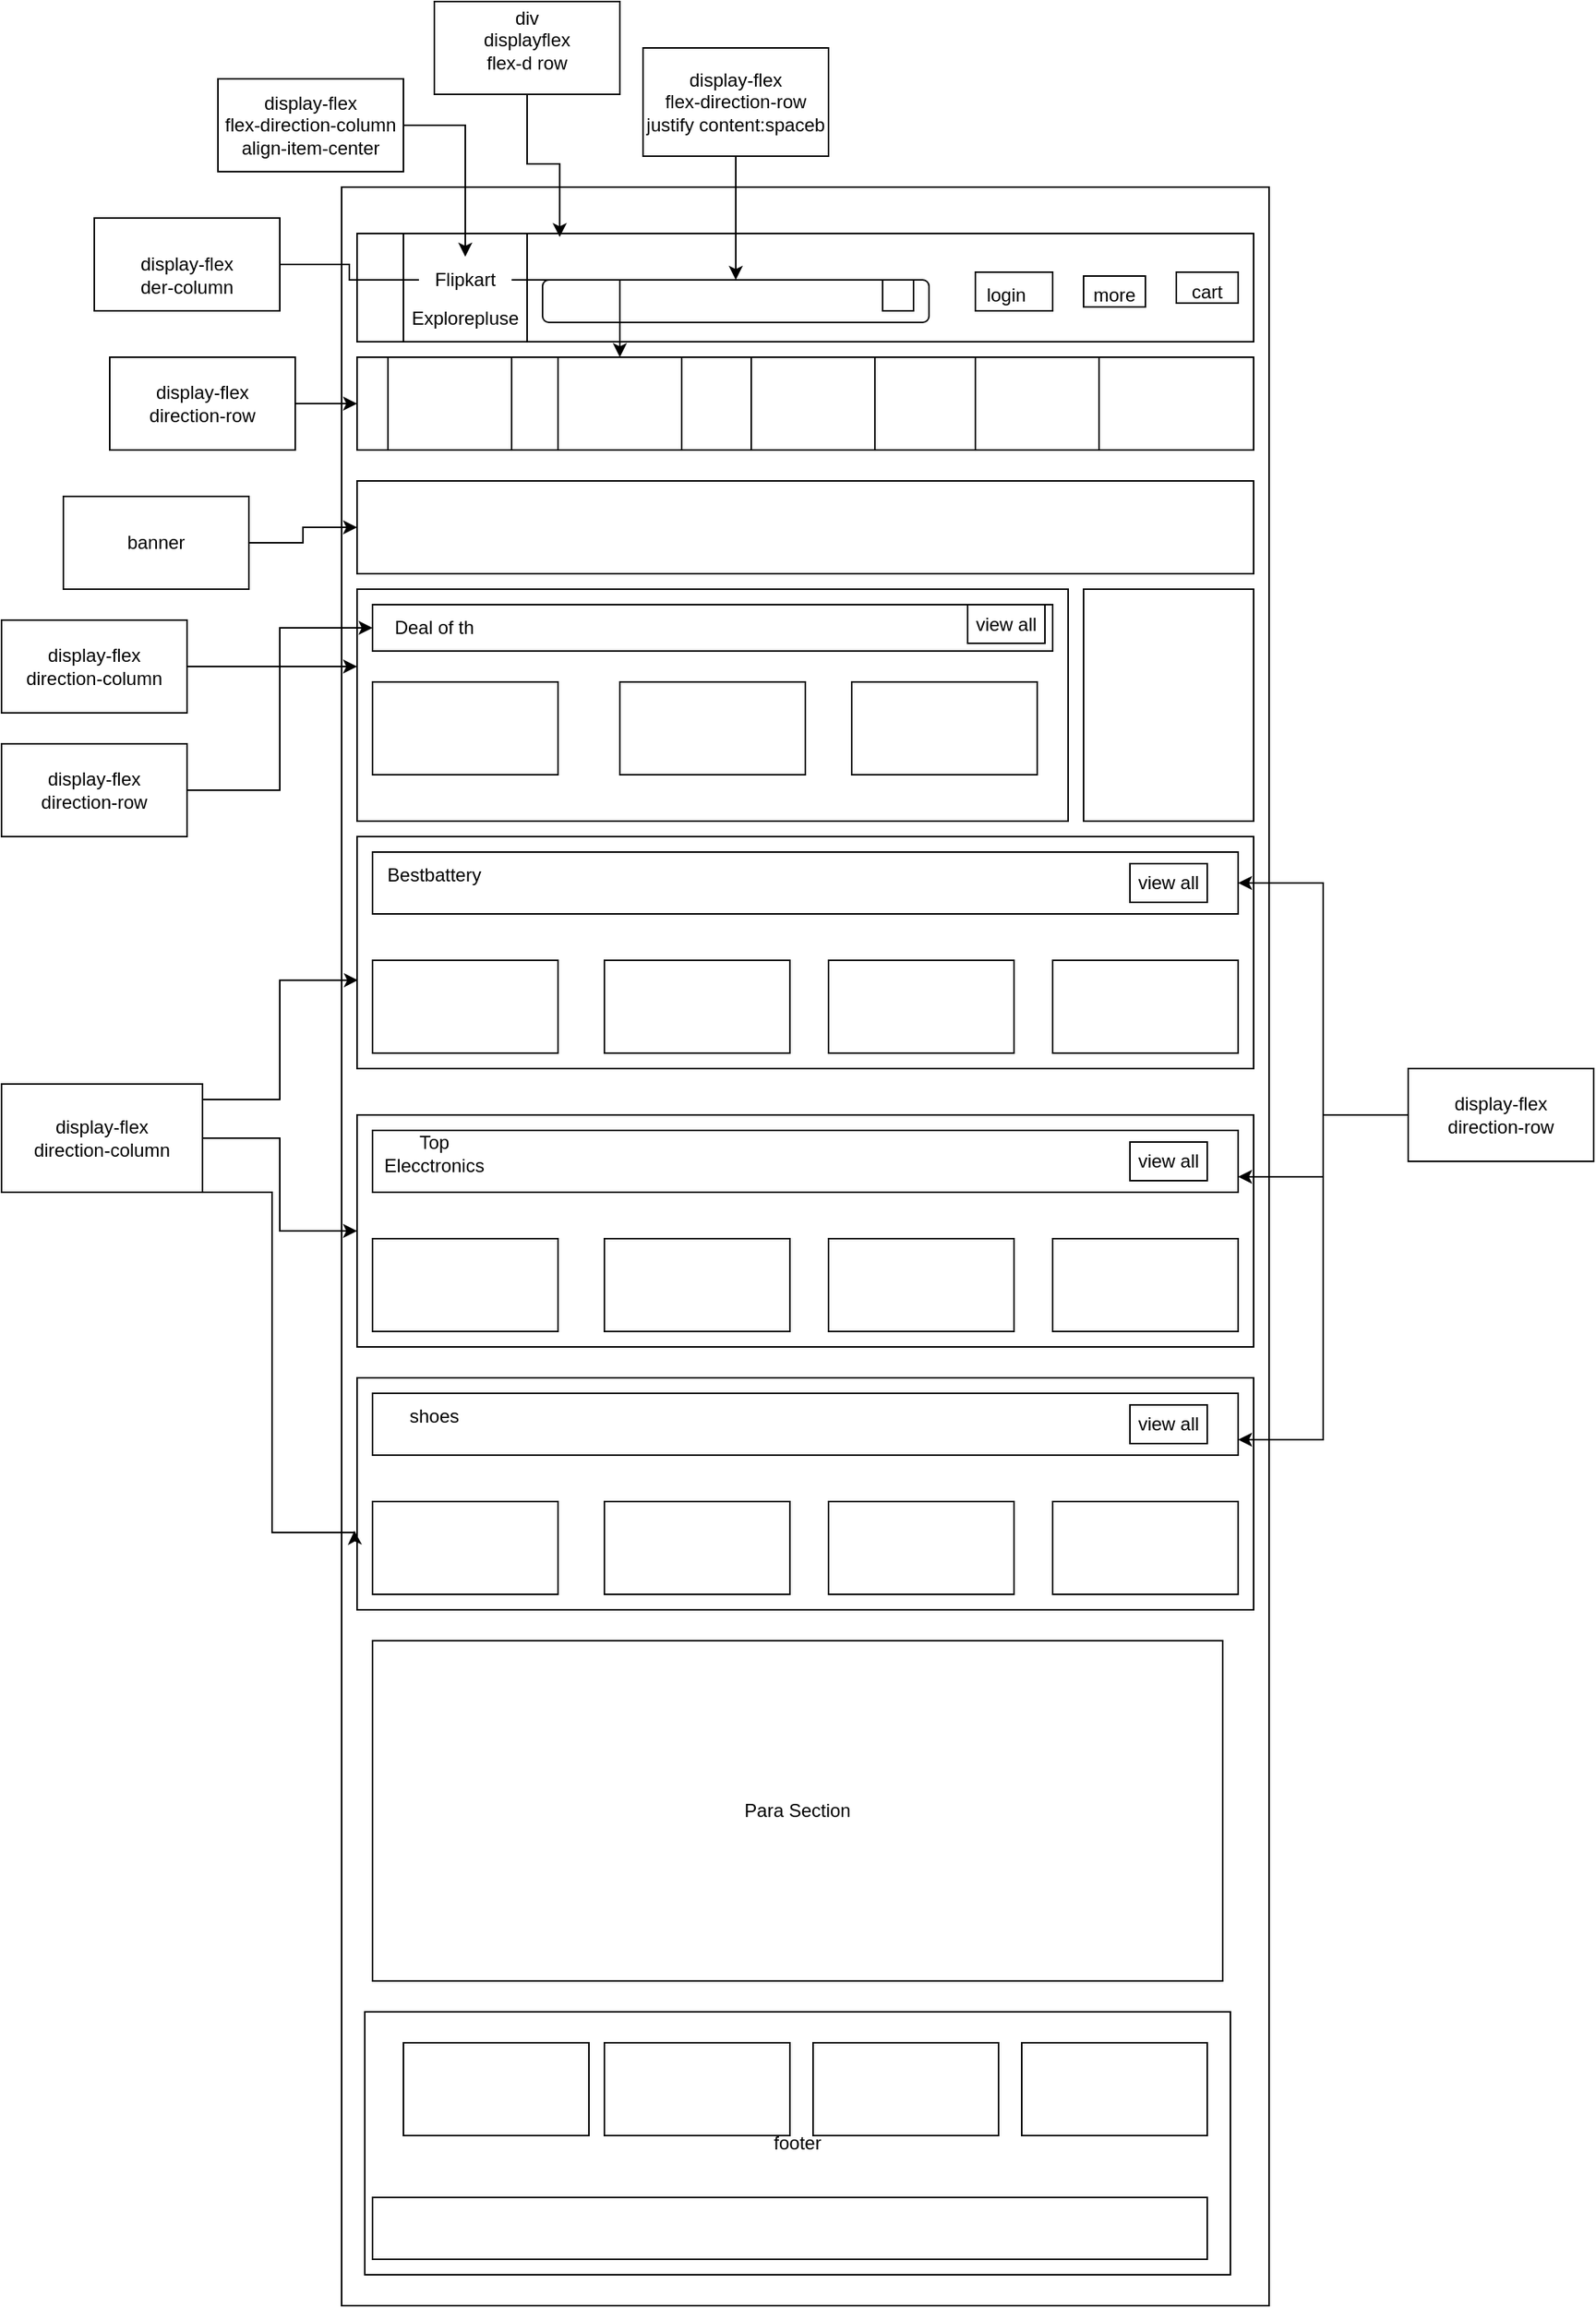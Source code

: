 <mxfile version="16.4.0" type="device"><diagram id="_Maave1qCL-veQVwVjq2" name="Page-1"><mxGraphModel dx="1888" dy="1789" grid="1" gridSize="10" guides="1" tooltips="1" connect="1" arrows="1" fold="1" page="1" pageScale="1" pageWidth="850" pageHeight="1100" math="0" shadow="0"><root><mxCell id="0"/><mxCell id="1" parent="0"/><mxCell id="ntvOGL_HR_FS_gKhgtvI-48" value="" style="rounded=0;whiteSpace=wrap;html=1;" parent="1" vertex="1"><mxGeometry x="140" y="250" width="440" height="120" as="geometry"/></mxCell><mxCell id="ntvOGL_HR_FS_gKhgtvI-31" style="edgeStyle=orthogonalEdgeStyle;rounded=0;orthogonalLoop=1;jettySize=auto;html=1;exitX=0.5;exitY=0;exitDx=0;exitDy=0;" parent="1" source="ntvOGL_HR_FS_gKhgtvI-1" edge="1"><mxGeometry relative="1" as="geometry"><mxPoint x="420" y="-10" as="targetPoint"/></mxGeometry></mxCell><mxCell id="ntvOGL_HR_FS_gKhgtvI-1" value="" style="rounded=0;whiteSpace=wrap;html=1;" parent="1" vertex="1"><mxGeometry x="120" y="-20" width="600" height="1370" as="geometry"/></mxCell><mxCell id="ntvOGL_HR_FS_gKhgtvI-3" value="" style="rounded=0;whiteSpace=wrap;html=1;" parent="1" vertex="1"><mxGeometry x="130" y="10" width="580" height="70" as="geometry"/></mxCell><mxCell id="ntvOGL_HR_FS_gKhgtvI-4" value="" style="rounded=0;whiteSpace=wrap;html=1;" parent="1" vertex="1"><mxGeometry x="160" y="10" width="80" height="70" as="geometry"/></mxCell><mxCell id="ntvOGL_HR_FS_gKhgtvI-6" value="Explorepluse" style="text;html=1;strokeColor=none;fillColor=none;align=center;verticalAlign=middle;whiteSpace=wrap;rounded=0;" parent="1" vertex="1"><mxGeometry x="170" y="50" width="60" height="30" as="geometry"/></mxCell><mxCell id="ntvOGL_HR_FS_gKhgtvI-7" value="" style="rounded=1;whiteSpace=wrap;html=1;" parent="1" vertex="1"><mxGeometry x="250" y="40" width="250" height="27.5" as="geometry"/></mxCell><mxCell id="ntvOGL_HR_FS_gKhgtvI-8" value="" style="rounded=0;whiteSpace=wrap;html=1;" parent="1" vertex="1"><mxGeometry x="470" y="40" width="20" height="20" as="geometry"/></mxCell><mxCell id="ntvOGL_HR_FS_gKhgtvI-9" value="" style="rounded=0;whiteSpace=wrap;html=1;" parent="1" vertex="1"><mxGeometry x="530" y="35" width="50" height="25" as="geometry"/></mxCell><mxCell id="ntvOGL_HR_FS_gKhgtvI-10" value="login" style="text;html=1;strokeColor=none;fillColor=none;align=center;verticalAlign=middle;whiteSpace=wrap;rounded=0;" parent="1" vertex="1"><mxGeometry x="520" y="40" width="60" height="20" as="geometry"/></mxCell><mxCell id="ntvOGL_HR_FS_gKhgtvI-11" value="" style="rounded=0;whiteSpace=wrap;html=1;" parent="1" vertex="1"><mxGeometry x="600" y="37.5" width="40" height="20" as="geometry"/></mxCell><mxCell id="ntvOGL_HR_FS_gKhgtvI-12" value="" style="rounded=0;whiteSpace=wrap;html=1;" parent="1" vertex="1"><mxGeometry x="660" y="35" width="40" height="20" as="geometry"/></mxCell><mxCell id="ntvOGL_HR_FS_gKhgtvI-13" value="more" style="text;html=1;strokeColor=none;fillColor=none;align=center;verticalAlign=middle;whiteSpace=wrap;rounded=0;" parent="1" vertex="1"><mxGeometry x="590" y="35" width="60" height="30" as="geometry"/></mxCell><mxCell id="ntvOGL_HR_FS_gKhgtvI-14" value="cart" style="text;html=1;strokeColor=none;fillColor=none;align=center;verticalAlign=middle;whiteSpace=wrap;rounded=0;" parent="1" vertex="1"><mxGeometry x="650" y="32.5" width="60" height="30" as="geometry"/></mxCell><mxCell id="ntvOGL_HR_FS_gKhgtvI-16" style="edgeStyle=orthogonalEdgeStyle;rounded=0;orthogonalLoop=1;jettySize=auto;html=1;entryX=0.226;entryY=0.033;entryDx=0;entryDy=0;entryPerimeter=0;" parent="1" source="ntvOGL_HR_FS_gKhgtvI-15" target="ntvOGL_HR_FS_gKhgtvI-3" edge="1"><mxGeometry relative="1" as="geometry"/></mxCell><mxCell id="ntvOGL_HR_FS_gKhgtvI-15" value="" style="rounded=0;whiteSpace=wrap;html=1;" parent="1" vertex="1"><mxGeometry x="180" y="-140" width="120" height="60" as="geometry"/></mxCell><mxCell id="ntvOGL_HR_FS_gKhgtvI-17" value="div&lt;br&gt;displayflex&lt;br&gt;flex-d row" style="text;html=1;strokeColor=none;fillColor=none;align=center;verticalAlign=middle;whiteSpace=wrap;rounded=0;" parent="1" vertex="1"><mxGeometry x="210" y="-130" width="60" height="30" as="geometry"/></mxCell><mxCell id="ntvOGL_HR_FS_gKhgtvI-19" style="edgeStyle=orthogonalEdgeStyle;rounded=0;orthogonalLoop=1;jettySize=auto;html=1;" parent="1" source="ntvOGL_HR_FS_gKhgtvI-18" target="ntvOGL_HR_FS_gKhgtvI-5" edge="1"><mxGeometry relative="1" as="geometry"/></mxCell><mxCell id="ntvOGL_HR_FS_gKhgtvI-18" value="display-flex&lt;br&gt;flex-direction-column&lt;br&gt;align-item-center" style="rounded=0;whiteSpace=wrap;html=1;" parent="1" vertex="1"><mxGeometry x="40" y="-90" width="120" height="60" as="geometry"/></mxCell><mxCell id="ntvOGL_HR_FS_gKhgtvI-21" style="edgeStyle=orthogonalEdgeStyle;rounded=0;orthogonalLoop=1;jettySize=auto;html=1;" parent="1" source="ntvOGL_HR_FS_gKhgtvI-20" target="ntvOGL_HR_FS_gKhgtvI-7" edge="1"><mxGeometry relative="1" as="geometry"/></mxCell><mxCell id="ntvOGL_HR_FS_gKhgtvI-20" value="display-flex&lt;br&gt;flex-direction-row&lt;br&gt;justify content:spaceb" style="rounded=0;whiteSpace=wrap;html=1;" parent="1" vertex="1"><mxGeometry x="315" y="-110" width="120" height="70" as="geometry"/></mxCell><mxCell id="ntvOGL_HR_FS_gKhgtvI-22" value="" style="rounded=0;whiteSpace=wrap;html=1;" parent="1" vertex="1"><mxGeometry x="130" y="90" width="580" height="60" as="geometry"/></mxCell><mxCell id="ntvOGL_HR_FS_gKhgtvI-23" value="" style="rounded=0;whiteSpace=wrap;html=1;" parent="1" vertex="1"><mxGeometry x="150" y="90" width="80" height="60" as="geometry"/></mxCell><mxCell id="ntvOGL_HR_FS_gKhgtvI-24" value="" style="rounded=0;whiteSpace=wrap;html=1;" parent="1" vertex="1"><mxGeometry x="260" y="90" width="80" height="60" as="geometry"/></mxCell><mxCell id="ntvOGL_HR_FS_gKhgtvI-25" value="" style="rounded=0;whiteSpace=wrap;html=1;" parent="1" vertex="1"><mxGeometry x="385" y="90" width="80" height="60" as="geometry"/></mxCell><mxCell id="ntvOGL_HR_FS_gKhgtvI-26" value="" style="rounded=0;whiteSpace=wrap;html=1;" parent="1" vertex="1"><mxGeometry x="530" y="90" width="80" height="60" as="geometry"/></mxCell><mxCell id="ntvOGL_HR_FS_gKhgtvI-28" style="edgeStyle=orthogonalEdgeStyle;rounded=0;orthogonalLoop=1;jettySize=auto;html=1;" parent="1" source="ntvOGL_HR_FS_gKhgtvI-27" target="ntvOGL_HR_FS_gKhgtvI-22" edge="1"><mxGeometry relative="1" as="geometry"/></mxCell><mxCell id="ntvOGL_HR_FS_gKhgtvI-27" value="display-flex&lt;br&gt;direction-row" style="rounded=0;whiteSpace=wrap;html=1;" parent="1" vertex="1"><mxGeometry x="-30" y="90" width="120" height="60" as="geometry"/></mxCell><mxCell id="ntvOGL_HR_FS_gKhgtvI-30" style="edgeStyle=orthogonalEdgeStyle;rounded=0;orthogonalLoop=1;jettySize=auto;html=1;startArrow=none;" parent="1" source="ntvOGL_HR_FS_gKhgtvI-5" target="ntvOGL_HR_FS_gKhgtvI-24" edge="1"><mxGeometry relative="1" as="geometry"/></mxCell><mxCell id="ntvOGL_HR_FS_gKhgtvI-29" value="&lt;br&gt;display-flex&lt;br&gt;der-column&lt;br&gt;" style="rounded=0;whiteSpace=wrap;html=1;" parent="1" vertex="1"><mxGeometry x="-40" width="120" height="60" as="geometry"/></mxCell><mxCell id="ntvOGL_HR_FS_gKhgtvI-5" value="Flipkart" style="text;html=1;strokeColor=none;fillColor=none;align=center;verticalAlign=middle;whiteSpace=wrap;rounded=0;" parent="1" vertex="1"><mxGeometry x="170" y="25" width="60" height="30" as="geometry"/></mxCell><mxCell id="ntvOGL_HR_FS_gKhgtvI-32" value="" style="edgeStyle=orthogonalEdgeStyle;rounded=0;orthogonalLoop=1;jettySize=auto;html=1;endArrow=none;" parent="1" source="ntvOGL_HR_FS_gKhgtvI-29" target="ntvOGL_HR_FS_gKhgtvI-5" edge="1"><mxGeometry relative="1" as="geometry"><mxPoint x="80" y="30" as="sourcePoint"/><mxPoint x="300" y="90" as="targetPoint"/></mxGeometry></mxCell><mxCell id="ntvOGL_HR_FS_gKhgtvI-33" value="" style="rounded=0;whiteSpace=wrap;html=1;" parent="1" vertex="1"><mxGeometry x="130" y="170" width="580" height="60" as="geometry"/></mxCell><mxCell id="ntvOGL_HR_FS_gKhgtvI-35" style="edgeStyle=orthogonalEdgeStyle;rounded=0;orthogonalLoop=1;jettySize=auto;html=1;" parent="1" source="ntvOGL_HR_FS_gKhgtvI-34" target="ntvOGL_HR_FS_gKhgtvI-33" edge="1"><mxGeometry relative="1" as="geometry"/></mxCell><mxCell id="ntvOGL_HR_FS_gKhgtvI-34" value="banner" style="rounded=0;whiteSpace=wrap;html=1;" parent="1" vertex="1"><mxGeometry x="-60" y="180" width="120" height="60" as="geometry"/></mxCell><mxCell id="ntvOGL_HR_FS_gKhgtvI-36" value="" style="rounded=0;whiteSpace=wrap;html=1;" parent="1" vertex="1"><mxGeometry x="130" y="240" width="460" height="150" as="geometry"/></mxCell><mxCell id="ntvOGL_HR_FS_gKhgtvI-37" value="" style="rounded=0;whiteSpace=wrap;html=1;" parent="1" vertex="1"><mxGeometry x="140" y="250" width="440" height="30" as="geometry"/></mxCell><mxCell id="ntvOGL_HR_FS_gKhgtvI-38" value="Deal of th" style="text;html=1;strokeColor=none;fillColor=none;align=center;verticalAlign=middle;whiteSpace=wrap;rounded=0;" parent="1" vertex="1"><mxGeometry x="150" y="250" width="60" height="30" as="geometry"/></mxCell><mxCell id="ntvOGL_HR_FS_gKhgtvI-40" value="view all" style="rounded=0;whiteSpace=wrap;html=1;" parent="1" vertex="1"><mxGeometry x="525" y="250" width="50" height="25" as="geometry"/></mxCell><mxCell id="ntvOGL_HR_FS_gKhgtvI-41" value="" style="rounded=0;whiteSpace=wrap;html=1;" parent="1" vertex="1"><mxGeometry x="140" y="300" width="120" height="60" as="geometry"/></mxCell><mxCell id="ntvOGL_HR_FS_gKhgtvI-42" value="" style="rounded=0;whiteSpace=wrap;html=1;" parent="1" vertex="1"><mxGeometry x="300" y="300" width="120" height="60" as="geometry"/></mxCell><mxCell id="ntvOGL_HR_FS_gKhgtvI-44" value="" style="rounded=0;whiteSpace=wrap;html=1;" parent="1" vertex="1"><mxGeometry x="450" y="300" width="120" height="60" as="geometry"/></mxCell><mxCell id="ntvOGL_HR_FS_gKhgtvI-46" style="edgeStyle=orthogonalEdgeStyle;rounded=0;orthogonalLoop=1;jettySize=auto;html=1;" parent="1" source="ntvOGL_HR_FS_gKhgtvI-45" target="ntvOGL_HR_FS_gKhgtvI-36" edge="1"><mxGeometry relative="1" as="geometry"><Array as="points"><mxPoint x="20" y="315"/><mxPoint x="20" y="315"/></Array></mxGeometry></mxCell><mxCell id="ntvOGL_HR_FS_gKhgtvI-45" value="display-flex&lt;br&gt;direction-column" style="rounded=0;whiteSpace=wrap;html=1;" parent="1" vertex="1"><mxGeometry x="-100" y="260" width="120" height="60" as="geometry"/></mxCell><mxCell id="3Ue4XWLuO_RWU7nx2K87-1" value="" style="rounded=0;whiteSpace=wrap;html=1;" parent="1" vertex="1"><mxGeometry x="600" y="240" width="110" height="150" as="geometry"/></mxCell><mxCell id="3Ue4XWLuO_RWU7nx2K87-3" style="edgeStyle=orthogonalEdgeStyle;rounded=0;orthogonalLoop=1;jettySize=auto;html=1;entryX=0;entryY=0.5;entryDx=0;entryDy=0;" parent="1" source="3Ue4XWLuO_RWU7nx2K87-2" target="ntvOGL_HR_FS_gKhgtvI-37" edge="1"><mxGeometry relative="1" as="geometry"/></mxCell><mxCell id="3Ue4XWLuO_RWU7nx2K87-2" value="display-flex&lt;br&gt;direction-row" style="rounded=0;whiteSpace=wrap;html=1;" parent="1" vertex="1"><mxGeometry x="-100" y="340" width="120" height="60" as="geometry"/></mxCell><mxCell id="ARKIcnVgzIeSpkUPBG4F-9" value="" style="group" vertex="1" connectable="0" parent="1"><mxGeometry x="130" y="400" width="580" height="150" as="geometry"/></mxCell><mxCell id="ARKIcnVgzIeSpkUPBG4F-1" value="" style="rounded=0;whiteSpace=wrap;html=1;" vertex="1" parent="ARKIcnVgzIeSpkUPBG4F-9"><mxGeometry width="580" height="150" as="geometry"/></mxCell><mxCell id="ARKIcnVgzIeSpkUPBG4F-2" value="" style="rounded=0;whiteSpace=wrap;html=1;" vertex="1" parent="ARKIcnVgzIeSpkUPBG4F-9"><mxGeometry x="10" y="10" width="560" height="40" as="geometry"/></mxCell><mxCell id="ARKIcnVgzIeSpkUPBG4F-3" value="view all" style="rounded=0;whiteSpace=wrap;html=1;" vertex="1" parent="ARKIcnVgzIeSpkUPBG4F-9"><mxGeometry x="500" y="17.5" width="50" height="25" as="geometry"/></mxCell><mxCell id="ARKIcnVgzIeSpkUPBG4F-4" value="Bestbattery" style="text;html=1;strokeColor=none;fillColor=none;align=center;verticalAlign=middle;whiteSpace=wrap;rounded=0;" vertex="1" parent="ARKIcnVgzIeSpkUPBG4F-9"><mxGeometry x="20" y="10" width="60" height="30" as="geometry"/></mxCell><mxCell id="ARKIcnVgzIeSpkUPBG4F-5" value="" style="rounded=0;whiteSpace=wrap;html=1;" vertex="1" parent="ARKIcnVgzIeSpkUPBG4F-9"><mxGeometry x="10" y="80" width="120" height="60" as="geometry"/></mxCell><mxCell id="ARKIcnVgzIeSpkUPBG4F-6" value="" style="rounded=0;whiteSpace=wrap;html=1;" vertex="1" parent="ARKIcnVgzIeSpkUPBG4F-9"><mxGeometry x="160" y="80" width="120" height="60" as="geometry"/></mxCell><mxCell id="ARKIcnVgzIeSpkUPBG4F-7" value="" style="rounded=0;whiteSpace=wrap;html=1;" vertex="1" parent="ARKIcnVgzIeSpkUPBG4F-9"><mxGeometry x="305" y="80" width="120" height="60" as="geometry"/></mxCell><mxCell id="ARKIcnVgzIeSpkUPBG4F-8" value="" style="rounded=0;whiteSpace=wrap;html=1;" vertex="1" parent="ARKIcnVgzIeSpkUPBG4F-9"><mxGeometry x="450" y="80" width="120" height="60" as="geometry"/></mxCell><mxCell id="ARKIcnVgzIeSpkUPBG4F-10" value="" style="group" vertex="1" connectable="0" parent="1"><mxGeometry x="130" y="580" width="580" height="150" as="geometry"/></mxCell><mxCell id="ARKIcnVgzIeSpkUPBG4F-11" value="" style="rounded=0;whiteSpace=wrap;html=1;" vertex="1" parent="ARKIcnVgzIeSpkUPBG4F-10"><mxGeometry width="580" height="150" as="geometry"/></mxCell><mxCell id="ARKIcnVgzIeSpkUPBG4F-12" value="" style="rounded=0;whiteSpace=wrap;html=1;" vertex="1" parent="ARKIcnVgzIeSpkUPBG4F-10"><mxGeometry x="10" y="10" width="560" height="40" as="geometry"/></mxCell><mxCell id="ARKIcnVgzIeSpkUPBG4F-13" value="view all" style="rounded=0;whiteSpace=wrap;html=1;" vertex="1" parent="ARKIcnVgzIeSpkUPBG4F-10"><mxGeometry x="500" y="17.5" width="50" height="25" as="geometry"/></mxCell><mxCell id="ARKIcnVgzIeSpkUPBG4F-14" value="Top Elecctronics" style="text;html=1;strokeColor=none;fillColor=none;align=center;verticalAlign=middle;whiteSpace=wrap;rounded=0;" vertex="1" parent="ARKIcnVgzIeSpkUPBG4F-10"><mxGeometry x="20" y="10" width="60" height="30" as="geometry"/></mxCell><mxCell id="ARKIcnVgzIeSpkUPBG4F-15" value="" style="rounded=0;whiteSpace=wrap;html=1;" vertex="1" parent="ARKIcnVgzIeSpkUPBG4F-10"><mxGeometry x="10" y="80" width="120" height="60" as="geometry"/></mxCell><mxCell id="ARKIcnVgzIeSpkUPBG4F-16" value="" style="rounded=0;whiteSpace=wrap;html=1;" vertex="1" parent="ARKIcnVgzIeSpkUPBG4F-10"><mxGeometry x="160" y="80" width="120" height="60" as="geometry"/></mxCell><mxCell id="ARKIcnVgzIeSpkUPBG4F-17" value="" style="rounded=0;whiteSpace=wrap;html=1;" vertex="1" parent="ARKIcnVgzIeSpkUPBG4F-10"><mxGeometry x="305" y="80" width="120" height="60" as="geometry"/></mxCell><mxCell id="ARKIcnVgzIeSpkUPBG4F-18" value="" style="rounded=0;whiteSpace=wrap;html=1;" vertex="1" parent="ARKIcnVgzIeSpkUPBG4F-10"><mxGeometry x="450" y="80" width="120" height="60" as="geometry"/></mxCell><mxCell id="ARKIcnVgzIeSpkUPBG4F-20" value="" style="group" vertex="1" connectable="0" parent="1"><mxGeometry x="130" y="750" width="580" height="150" as="geometry"/></mxCell><mxCell id="ARKIcnVgzIeSpkUPBG4F-21" value="" style="rounded=0;whiteSpace=wrap;html=1;" vertex="1" parent="ARKIcnVgzIeSpkUPBG4F-20"><mxGeometry width="580" height="150" as="geometry"/></mxCell><mxCell id="ARKIcnVgzIeSpkUPBG4F-22" value="" style="rounded=0;whiteSpace=wrap;html=1;" vertex="1" parent="ARKIcnVgzIeSpkUPBG4F-20"><mxGeometry x="10" y="10" width="560" height="40" as="geometry"/></mxCell><mxCell id="ARKIcnVgzIeSpkUPBG4F-23" value="view all" style="rounded=0;whiteSpace=wrap;html=1;" vertex="1" parent="ARKIcnVgzIeSpkUPBG4F-20"><mxGeometry x="500" y="17.5" width="50" height="25" as="geometry"/></mxCell><mxCell id="ARKIcnVgzIeSpkUPBG4F-24" value="shoes" style="text;html=1;strokeColor=none;fillColor=none;align=center;verticalAlign=middle;whiteSpace=wrap;rounded=0;" vertex="1" parent="ARKIcnVgzIeSpkUPBG4F-20"><mxGeometry x="20" y="10" width="60" height="30" as="geometry"/></mxCell><mxCell id="ARKIcnVgzIeSpkUPBG4F-25" value="" style="rounded=0;whiteSpace=wrap;html=1;" vertex="1" parent="ARKIcnVgzIeSpkUPBG4F-20"><mxGeometry x="10" y="80" width="120" height="60" as="geometry"/></mxCell><mxCell id="ARKIcnVgzIeSpkUPBG4F-26" value="" style="rounded=0;whiteSpace=wrap;html=1;" vertex="1" parent="ARKIcnVgzIeSpkUPBG4F-20"><mxGeometry x="160" y="80" width="120" height="60" as="geometry"/></mxCell><mxCell id="ARKIcnVgzIeSpkUPBG4F-27" value="" style="rounded=0;whiteSpace=wrap;html=1;" vertex="1" parent="ARKIcnVgzIeSpkUPBG4F-20"><mxGeometry x="305" y="80" width="120" height="60" as="geometry"/></mxCell><mxCell id="ARKIcnVgzIeSpkUPBG4F-28" value="" style="rounded=0;whiteSpace=wrap;html=1;" vertex="1" parent="ARKIcnVgzIeSpkUPBG4F-20"><mxGeometry x="450" y="80" width="120" height="60" as="geometry"/></mxCell><mxCell id="ARKIcnVgzIeSpkUPBG4F-30" style="edgeStyle=orthogonalEdgeStyle;rounded=0;orthogonalLoop=1;jettySize=auto;html=1;entryX=0.001;entryY=0.619;entryDx=0;entryDy=0;entryPerimeter=0;" edge="1" parent="1" source="ARKIcnVgzIeSpkUPBG4F-29" target="ARKIcnVgzIeSpkUPBG4F-1"><mxGeometry relative="1" as="geometry"><Array as="points"><mxPoint x="80" y="570"/><mxPoint x="80" y="493"/></Array></mxGeometry></mxCell><mxCell id="ARKIcnVgzIeSpkUPBG4F-31" style="edgeStyle=orthogonalEdgeStyle;rounded=0;orthogonalLoop=1;jettySize=auto;html=1;exitX=1;exitY=0.5;exitDx=0;exitDy=0;" edge="1" parent="1" source="ARKIcnVgzIeSpkUPBG4F-29" target="ARKIcnVgzIeSpkUPBG4F-11"><mxGeometry relative="1" as="geometry"/></mxCell><mxCell id="ARKIcnVgzIeSpkUPBG4F-32" style="edgeStyle=orthogonalEdgeStyle;rounded=0;orthogonalLoop=1;jettySize=auto;html=1;exitX=1;exitY=0.75;exitDx=0;exitDy=0;entryX=-0.003;entryY=0.659;entryDx=0;entryDy=0;entryPerimeter=0;" edge="1" parent="1" source="ARKIcnVgzIeSpkUPBG4F-29" target="ARKIcnVgzIeSpkUPBG4F-21"><mxGeometry relative="1" as="geometry"><Array as="points"><mxPoint x="75" y="630"/><mxPoint x="75" y="850"/><mxPoint x="128" y="850"/></Array></mxGeometry></mxCell><mxCell id="ARKIcnVgzIeSpkUPBG4F-29" value="display-flex&lt;br&gt;direction-column" style="rounded=0;whiteSpace=wrap;html=1;" vertex="1" parent="1"><mxGeometry x="-100" y="560" width="130" height="70" as="geometry"/></mxCell><mxCell id="ARKIcnVgzIeSpkUPBG4F-34" style="edgeStyle=orthogonalEdgeStyle;rounded=0;orthogonalLoop=1;jettySize=auto;html=1;entryX=1;entryY=0.5;entryDx=0;entryDy=0;" edge="1" parent="1" source="ARKIcnVgzIeSpkUPBG4F-33" target="ARKIcnVgzIeSpkUPBG4F-2"><mxGeometry relative="1" as="geometry"/></mxCell><mxCell id="ARKIcnVgzIeSpkUPBG4F-35" style="edgeStyle=orthogonalEdgeStyle;rounded=0;orthogonalLoop=1;jettySize=auto;html=1;entryX=1;entryY=0.75;entryDx=0;entryDy=0;" edge="1" parent="1" source="ARKIcnVgzIeSpkUPBG4F-33" target="ARKIcnVgzIeSpkUPBG4F-12"><mxGeometry relative="1" as="geometry"/></mxCell><mxCell id="ARKIcnVgzIeSpkUPBG4F-36" style="edgeStyle=orthogonalEdgeStyle;rounded=0;orthogonalLoop=1;jettySize=auto;html=1;entryX=1;entryY=0.75;entryDx=0;entryDy=0;" edge="1" parent="1" source="ARKIcnVgzIeSpkUPBG4F-33" target="ARKIcnVgzIeSpkUPBG4F-22"><mxGeometry relative="1" as="geometry"/></mxCell><mxCell id="ARKIcnVgzIeSpkUPBG4F-33" value="display-flex&lt;br&gt;direction-row&lt;br&gt;" style="rounded=0;whiteSpace=wrap;html=1;" vertex="1" parent="1"><mxGeometry x="810" y="550" width="120" height="60" as="geometry"/></mxCell><mxCell id="ARKIcnVgzIeSpkUPBG4F-37" value="Para Section" style="rounded=0;whiteSpace=wrap;html=1;" vertex="1" parent="1"><mxGeometry x="140" y="920" width="550" height="220" as="geometry"/></mxCell><mxCell id="ARKIcnVgzIeSpkUPBG4F-38" value="footer" style="rounded=0;whiteSpace=wrap;html=1;" vertex="1" parent="1"><mxGeometry x="135" y="1160" width="560" height="170" as="geometry"/></mxCell><mxCell id="ARKIcnVgzIeSpkUPBG4F-39" value="" style="rounded=0;whiteSpace=wrap;html=1;" vertex="1" parent="1"><mxGeometry x="160" y="1180" width="120" height="60" as="geometry"/></mxCell><mxCell id="ARKIcnVgzIeSpkUPBG4F-40" value="" style="rounded=0;whiteSpace=wrap;html=1;" vertex="1" parent="1"><mxGeometry x="290" y="1180" width="120" height="60" as="geometry"/></mxCell><mxCell id="ARKIcnVgzIeSpkUPBG4F-41" value="" style="rounded=0;whiteSpace=wrap;html=1;" vertex="1" parent="1"><mxGeometry x="425" y="1180" width="120" height="60" as="geometry"/></mxCell><mxCell id="ARKIcnVgzIeSpkUPBG4F-42" value="" style="rounded=0;whiteSpace=wrap;html=1;" vertex="1" parent="1"><mxGeometry x="560" y="1180" width="120" height="60" as="geometry"/></mxCell><mxCell id="ARKIcnVgzIeSpkUPBG4F-43" value="" style="rounded=0;whiteSpace=wrap;html=1;" vertex="1" parent="1"><mxGeometry x="140" y="1280" width="540" height="40" as="geometry"/></mxCell></root></mxGraphModel></diagram></mxfile>